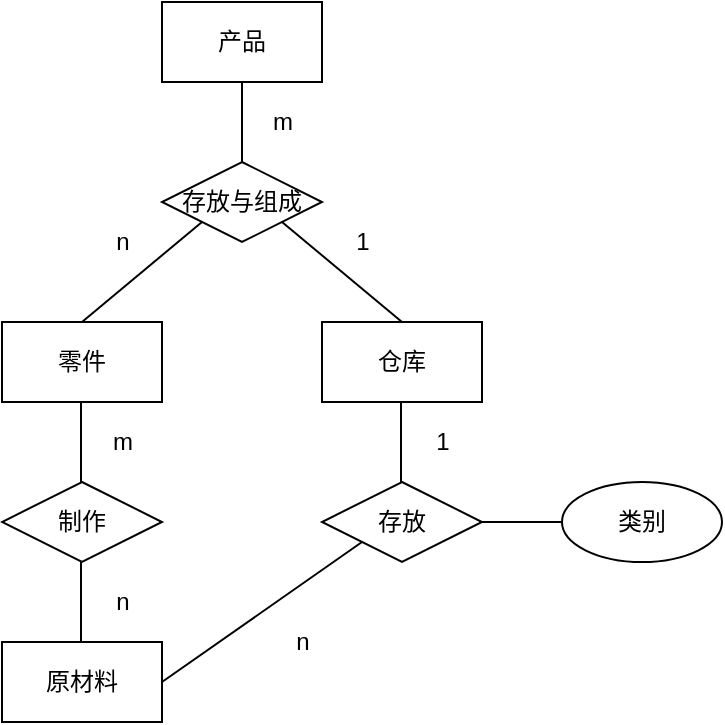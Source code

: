 <mxfile version="20.7.2" type="github">
  <diagram id="RPHbYfEEB1qxLwdHQrgB" name="第 1 页">
    <mxGraphModel dx="1050" dy="580" grid="1" gridSize="10" guides="1" tooltips="1" connect="1" arrows="1" fold="1" page="1" pageScale="1" pageWidth="980" pageHeight="1390" math="0" shadow="0">
      <root>
        <mxCell id="0" />
        <mxCell id="1" parent="0" />
        <mxCell id="T8XuXgVxlpSm19Ft0mqX-40" value="产品" style="rounded=0;whiteSpace=wrap;html=1;" vertex="1" parent="1">
          <mxGeometry x="680" y="80" width="80" height="40" as="geometry" />
        </mxCell>
        <mxCell id="T8XuXgVxlpSm19Ft0mqX-41" value="存放与组成" style="rhombus;whiteSpace=wrap;html=1;" vertex="1" parent="1">
          <mxGeometry x="680" y="160" width="80" height="40" as="geometry" />
        </mxCell>
        <mxCell id="T8XuXgVxlpSm19Ft0mqX-42" value="零件" style="rounded=0;whiteSpace=wrap;html=1;" vertex="1" parent="1">
          <mxGeometry x="600" y="240" width="80" height="40" as="geometry" />
        </mxCell>
        <mxCell id="T8XuXgVxlpSm19Ft0mqX-44" value="仓库" style="rounded=0;whiteSpace=wrap;html=1;" vertex="1" parent="1">
          <mxGeometry x="760" y="240" width="80" height="40" as="geometry" />
        </mxCell>
        <mxCell id="T8XuXgVxlpSm19Ft0mqX-45" value="制作" style="rhombus;whiteSpace=wrap;html=1;" vertex="1" parent="1">
          <mxGeometry x="600" y="320" width="80" height="40" as="geometry" />
        </mxCell>
        <mxCell id="T8XuXgVxlpSm19Ft0mqX-46" value="原材料" style="rounded=0;whiteSpace=wrap;html=1;" vertex="1" parent="1">
          <mxGeometry x="600" y="400" width="80" height="40" as="geometry" />
        </mxCell>
        <mxCell id="T8XuXgVxlpSm19Ft0mqX-47" value="存放" style="rhombus;whiteSpace=wrap;html=1;" vertex="1" parent="1">
          <mxGeometry x="760" y="320" width="80" height="40" as="geometry" />
        </mxCell>
        <mxCell id="T8XuXgVxlpSm19Ft0mqX-48" value="" style="endArrow=none;html=1;rounded=0;exitX=0.5;exitY=1;exitDx=0;exitDy=0;entryX=0.5;entryY=0;entryDx=0;entryDy=0;" edge="1" parent="1" source="T8XuXgVxlpSm19Ft0mqX-40" target="T8XuXgVxlpSm19Ft0mqX-41">
          <mxGeometry width="50" height="50" relative="1" as="geometry">
            <mxPoint x="289.5" y="360" as="sourcePoint" />
            <mxPoint x="289.5" y="400" as="targetPoint" />
          </mxGeometry>
        </mxCell>
        <mxCell id="T8XuXgVxlpSm19Ft0mqX-49" value="" style="endArrow=none;html=1;rounded=0;exitX=0.5;exitY=1;exitDx=0;exitDy=0;entryX=0.5;entryY=0;entryDx=0;entryDy=0;" edge="1" parent="1">
          <mxGeometry width="50" height="50" relative="1" as="geometry">
            <mxPoint x="639.5" y="360" as="sourcePoint" />
            <mxPoint x="639.5" y="400" as="targetPoint" />
          </mxGeometry>
        </mxCell>
        <mxCell id="T8XuXgVxlpSm19Ft0mqX-50" value="" style="endArrow=none;html=1;rounded=0;exitX=0.5;exitY=1;exitDx=0;exitDy=0;entryX=0.5;entryY=0;entryDx=0;entryDy=0;" edge="1" parent="1">
          <mxGeometry width="50" height="50" relative="1" as="geometry">
            <mxPoint x="799.5" y="280" as="sourcePoint" />
            <mxPoint x="799.5" y="320" as="targetPoint" />
          </mxGeometry>
        </mxCell>
        <mxCell id="T8XuXgVxlpSm19Ft0mqX-51" value="" style="endArrow=none;html=1;rounded=0;exitX=0.5;exitY=1;exitDx=0;exitDy=0;entryX=0.5;entryY=0;entryDx=0;entryDy=0;" edge="1" parent="1">
          <mxGeometry width="50" height="50" relative="1" as="geometry">
            <mxPoint x="639.5" y="280" as="sourcePoint" />
            <mxPoint x="639.5" y="320" as="targetPoint" />
          </mxGeometry>
        </mxCell>
        <mxCell id="T8XuXgVxlpSm19Ft0mqX-52" value="" style="endArrow=none;html=1;rounded=0;exitX=0;exitY=1;exitDx=0;exitDy=0;entryX=0.5;entryY=0;entryDx=0;entryDy=0;" edge="1" parent="1" source="T8XuXgVxlpSm19Ft0mqX-41" target="T8XuXgVxlpSm19Ft0mqX-42">
          <mxGeometry width="50" height="50" relative="1" as="geometry">
            <mxPoint x="760" y="160" as="sourcePoint" />
            <mxPoint x="760" y="200" as="targetPoint" />
          </mxGeometry>
        </mxCell>
        <mxCell id="T8XuXgVxlpSm19Ft0mqX-53" value="" style="endArrow=none;html=1;rounded=0;exitX=1;exitY=1;exitDx=0;exitDy=0;entryX=0.5;entryY=0;entryDx=0;entryDy=0;" edge="1" parent="1" source="T8XuXgVxlpSm19Ft0mqX-41" target="T8XuXgVxlpSm19Ft0mqX-44">
          <mxGeometry width="50" height="50" relative="1" as="geometry">
            <mxPoint x="770" y="170" as="sourcePoint" />
            <mxPoint x="770" y="210" as="targetPoint" />
          </mxGeometry>
        </mxCell>
        <mxCell id="T8XuXgVxlpSm19Ft0mqX-54" value="" style="endArrow=none;html=1;rounded=0;exitX=0;exitY=1;exitDx=0;exitDy=0;entryX=1;entryY=0.5;entryDx=0;entryDy=0;" edge="1" parent="1" source="T8XuXgVxlpSm19Ft0mqX-47" target="T8XuXgVxlpSm19Ft0mqX-46">
          <mxGeometry width="50" height="50" relative="1" as="geometry">
            <mxPoint x="780" y="180" as="sourcePoint" />
            <mxPoint x="780" y="220" as="targetPoint" />
          </mxGeometry>
        </mxCell>
        <mxCell id="T8XuXgVxlpSm19Ft0mqX-55" value="m" style="text;html=1;align=center;verticalAlign=middle;resizable=0;points=[];autosize=1;strokeColor=none;fillColor=none;" vertex="1" parent="1">
          <mxGeometry x="725" y="125" width="30" height="30" as="geometry" />
        </mxCell>
        <mxCell id="T8XuXgVxlpSm19Ft0mqX-56" value="n" style="text;html=1;align=center;verticalAlign=middle;resizable=0;points=[];autosize=1;strokeColor=none;fillColor=none;" vertex="1" parent="1">
          <mxGeometry x="645" y="185" width="30" height="30" as="geometry" />
        </mxCell>
        <mxCell id="T8XuXgVxlpSm19Ft0mqX-57" value="1" style="text;html=1;align=center;verticalAlign=middle;resizable=0;points=[];autosize=1;strokeColor=none;fillColor=none;" vertex="1" parent="1">
          <mxGeometry x="765" y="185" width="30" height="30" as="geometry" />
        </mxCell>
        <mxCell id="T8XuXgVxlpSm19Ft0mqX-58" value="m" style="text;html=1;align=center;verticalAlign=middle;resizable=0;points=[];autosize=1;strokeColor=none;fillColor=none;" vertex="1" parent="1">
          <mxGeometry x="645" y="285" width="30" height="30" as="geometry" />
        </mxCell>
        <mxCell id="T8XuXgVxlpSm19Ft0mqX-59" value="n" style="text;html=1;align=center;verticalAlign=middle;resizable=0;points=[];autosize=1;strokeColor=none;fillColor=none;" vertex="1" parent="1">
          <mxGeometry x="645" y="365" width="30" height="30" as="geometry" />
        </mxCell>
        <mxCell id="T8XuXgVxlpSm19Ft0mqX-60" value="1" style="text;html=1;align=center;verticalAlign=middle;resizable=0;points=[];autosize=1;strokeColor=none;fillColor=none;" vertex="1" parent="1">
          <mxGeometry x="805" y="285" width="30" height="30" as="geometry" />
        </mxCell>
        <mxCell id="T8XuXgVxlpSm19Ft0mqX-61" value="n" style="text;html=1;align=center;verticalAlign=middle;resizable=0;points=[];autosize=1;strokeColor=none;fillColor=none;" vertex="1" parent="1">
          <mxGeometry x="735" y="385" width="30" height="30" as="geometry" />
        </mxCell>
        <mxCell id="T8XuXgVxlpSm19Ft0mqX-62" value="" style="endArrow=none;html=1;rounded=0;" edge="1" parent="1">
          <mxGeometry width="50" height="50" relative="1" as="geometry">
            <mxPoint x="840" y="340" as="sourcePoint" />
            <mxPoint x="880" y="340" as="targetPoint" />
          </mxGeometry>
        </mxCell>
        <mxCell id="T8XuXgVxlpSm19Ft0mqX-63" value="类别" style="ellipse;whiteSpace=wrap;html=1;" vertex="1" parent="1">
          <mxGeometry x="880" y="320" width="80" height="40" as="geometry" />
        </mxCell>
      </root>
    </mxGraphModel>
  </diagram>
</mxfile>
